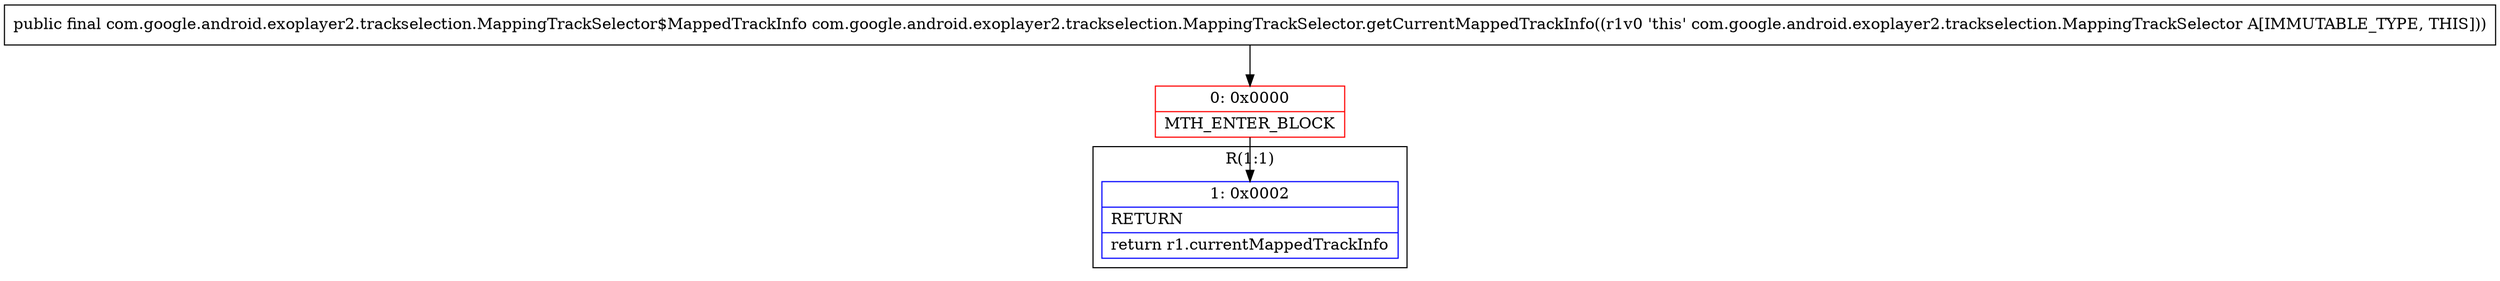 digraph "CFG forcom.google.android.exoplayer2.trackselection.MappingTrackSelector.getCurrentMappedTrackInfo()Lcom\/google\/android\/exoplayer2\/trackselection\/MappingTrackSelector$MappedTrackInfo;" {
subgraph cluster_Region_94699560 {
label = "R(1:1)";
node [shape=record,color=blue];
Node_1 [shape=record,label="{1\:\ 0x0002|RETURN\l|return r1.currentMappedTrackInfo\l}"];
}
Node_0 [shape=record,color=red,label="{0\:\ 0x0000|MTH_ENTER_BLOCK\l}"];
MethodNode[shape=record,label="{public final com.google.android.exoplayer2.trackselection.MappingTrackSelector$MappedTrackInfo com.google.android.exoplayer2.trackselection.MappingTrackSelector.getCurrentMappedTrackInfo((r1v0 'this' com.google.android.exoplayer2.trackselection.MappingTrackSelector A[IMMUTABLE_TYPE, THIS])) }"];
MethodNode -> Node_0;
Node_0 -> Node_1;
}

